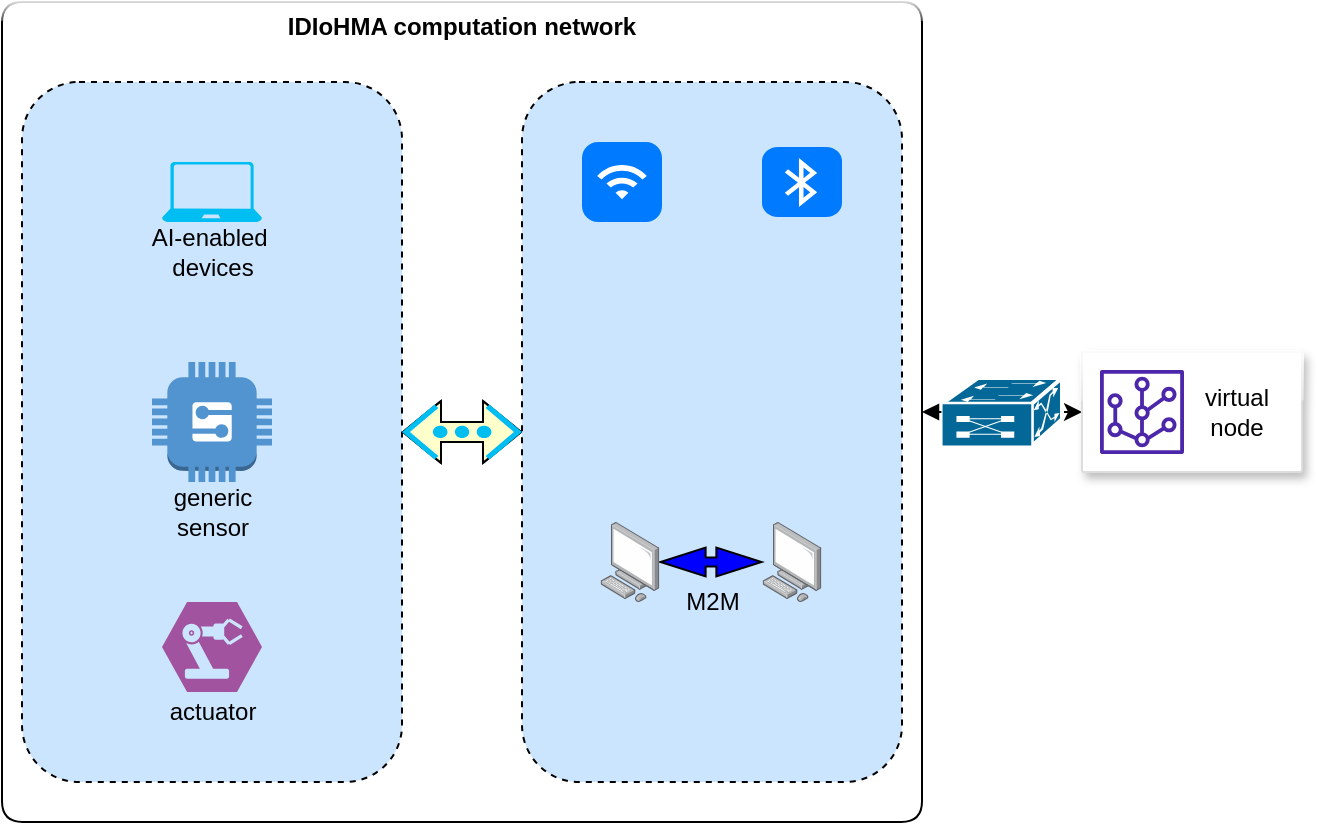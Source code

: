 <mxfile version="17.4.6" type="github">
  <diagram name="Page-1" id="12e1b939-464a-85fe-373e-61e167be1490">
    <mxGraphModel dx="1053" dy="591" grid="1" gridSize="10" guides="1" tooltips="1" connect="1" arrows="1" fold="1" page="1" pageScale="1.5" pageWidth="1169" pageHeight="826" background="none" math="0" shadow="0">
      <root>
        <mxCell id="0" />
        <mxCell id="1" parent="0" />
        <mxCell id="-kVu3TzySP_5u_fs3U-k-8" style="edgeStyle=orthogonalEdgeStyle;rounded=0;orthogonalLoop=1;jettySize=auto;html=1;exitX=1;exitY=0.5;exitDx=0;exitDy=0;shape=flexArrow;fillColor=#FFFFCC;startArrow=block;" edge="1" parent="1" source="-kVu3TzySP_5u_fs3U-k-1">
          <mxGeometry relative="1" as="geometry">
            <mxPoint x="560" y="555" as="targetPoint" />
          </mxGeometry>
        </mxCell>
        <mxCell id="-kVu3TzySP_5u_fs3U-k-1" value="" style="rounded=1;whiteSpace=wrap;html=1;dashed=1;fillColor=#CCE5FF;" vertex="1" parent="1">
          <mxGeometry x="310" y="380" width="190" height="350" as="geometry" />
        </mxCell>
        <mxCell id="-kVu3TzySP_5u_fs3U-k-2" value="" style="verticalLabelPosition=bottom;html=1;verticalAlign=top;align=center;strokeColor=none;fillColor=#00BEF2;shape=mxgraph.azure.laptop;pointerEvents=1;dashed=1;" vertex="1" parent="1">
          <mxGeometry x="380" y="420" width="50" height="30" as="geometry" />
        </mxCell>
        <mxCell id="-kVu3TzySP_5u_fs3U-k-3" value="" style="outlineConnect=0;dashed=0;verticalLabelPosition=bottom;verticalAlign=top;align=center;html=1;shape=mxgraph.aws3.generic;fillColor=#5294CF;gradientColor=none;" vertex="1" parent="1">
          <mxGeometry x="375" y="520" width="60" height="60" as="geometry" />
        </mxCell>
        <mxCell id="-kVu3TzySP_5u_fs3U-k-4" value="" style="verticalLabelPosition=bottom;sketch=0;html=1;fillColor=#A153A0;verticalAlign=top;align=center;pointerEvents=1;shape=mxgraph.cisco_safe.design.actuator;dashed=1;" vertex="1" parent="1">
          <mxGeometry x="380" y="640" width="50" height="45" as="geometry" />
        </mxCell>
        <mxCell id="-kVu3TzySP_5u_fs3U-k-5" value="AI-enabled&amp;nbsp;&lt;br&gt;devices&lt;br&gt;" style="text;html=1;align=center;verticalAlign=middle;resizable=0;points=[];autosize=1;strokeColor=none;fillColor=none;" vertex="1" parent="1">
          <mxGeometry x="365" y="450" width="80" height="30" as="geometry" />
        </mxCell>
        <mxCell id="-kVu3TzySP_5u_fs3U-k-6" value="generic &lt;br&gt;sensor" style="text;html=1;align=center;verticalAlign=middle;resizable=0;points=[];autosize=1;strokeColor=none;fillColor=none;" vertex="1" parent="1">
          <mxGeometry x="380" y="580" width="50" height="30" as="geometry" />
        </mxCell>
        <mxCell id="-kVu3TzySP_5u_fs3U-k-7" value="actuator" style="text;html=1;align=center;verticalAlign=middle;resizable=0;points=[];autosize=1;strokeColor=none;fillColor=none;" vertex="1" parent="1">
          <mxGeometry x="375" y="685" width="60" height="20" as="geometry" />
        </mxCell>
        <mxCell id="-kVu3TzySP_5u_fs3U-k-9" value="" style="rounded=1;whiteSpace=wrap;html=1;dashed=1;fillColor=#CCE5FF;" vertex="1" parent="1">
          <mxGeometry x="560" y="380" width="190" height="350" as="geometry" />
        </mxCell>
        <mxCell id="-kVu3TzySP_5u_fs3U-k-10" value="" style="html=1;strokeWidth=1;shadow=0;dashed=0;shape=mxgraph.ios7.misc.wifi;fillColor=#007AFF;strokeColor=none;buttonText=;strokeColor2=#222222;fontColor=#222222;fontSize=8;verticalLabelPosition=bottom;verticalAlign=top;align=center;sketch=0;" vertex="1" parent="1">
          <mxGeometry x="590" y="410" width="40" height="40" as="geometry" />
        </mxCell>
        <mxCell id="-kVu3TzySP_5u_fs3U-k-11" value="" style="html=1;strokeWidth=1;shadow=0;dashed=0;shape=mxgraph.ios7.misc.bluetooth;fillColor=#007AFF;strokeColor=none;buttonText=;strokeColor2=#222222;fontColor=#222222;fontSize=8;verticalLabelPosition=bottom;verticalAlign=top;align=center;sketch=0;" vertex="1" parent="1">
          <mxGeometry x="680" y="412.5" width="40" height="35" as="geometry" />
        </mxCell>
        <mxCell id="-kVu3TzySP_5u_fs3U-k-12" value="" style="shape=image;html=1;verticalAlign=top;verticalLabelPosition=bottom;labelBackgroundColor=#ffffff;imageAspect=0;aspect=fixed;image=https://cdn4.iconfinder.com/data/icons/vecico-connectivity/288/nfc-128.png;dashed=1;fillColor=#CCE5FF;" vertex="1" parent="1">
          <mxGeometry x="630" y="480" width="49" height="49" as="geometry" />
        </mxCell>
        <mxCell id="-kVu3TzySP_5u_fs3U-k-19" value="" style="edgeStyle=orthogonalEdgeStyle;shape=flexArrow;rounded=0;orthogonalLoop=1;jettySize=auto;html=1;fillColor=#0000FF;startArrow=block;endWidth=8.889;endSize=7.187;width=4.444;startSize=7.187;startWidth=8.889;" edge="1" source="-kVu3TzySP_5u_fs3U-k-20" target="-kVu3TzySP_5u_fs3U-k-21" parent="1">
          <mxGeometry relative="1" as="geometry" />
        </mxCell>
        <mxCell id="-kVu3TzySP_5u_fs3U-k-20" value="" style="points=[];aspect=fixed;html=1;align=center;shadow=0;dashed=0;image;image=img/lib/allied_telesis/computer_and_terminals/Personal_Computer.svg;fillColor=#CCE5FF;" vertex="1" parent="1">
          <mxGeometry x="599.24" y="600" width="29.51" height="40" as="geometry" />
        </mxCell>
        <mxCell id="-kVu3TzySP_5u_fs3U-k-21" value="" style="points=[];aspect=fixed;html=1;align=center;shadow=0;dashed=0;image;image=img/lib/allied_telesis/computer_and_terminals/Personal_Computer.svg;fillColor=#CCE5FF;" vertex="1" parent="1">
          <mxGeometry x="680.24" y="600" width="29.52" height="40" as="geometry" />
        </mxCell>
        <mxCell id="-kVu3TzySP_5u_fs3U-k-22" value="M2M" style="text;html=1;align=center;verticalAlign=middle;resizable=0;points=[];autosize=1;strokeColor=none;fillColor=none;" vertex="1" parent="1">
          <mxGeometry x="634.5" y="630" width="40" height="20" as="geometry" />
        </mxCell>
        <mxCell id="-kVu3TzySP_5u_fs3U-k-35" style="edgeStyle=orthogonalEdgeStyle;rounded=0;orthogonalLoop=1;jettySize=auto;html=1;exitX=1;exitY=0.5;exitDx=0;exitDy=0;entryX=0;entryY=0.5;entryDx=0;entryDy=0;startArrow=block;fillColor=none;" edge="1" parent="1" source="-kVu3TzySP_5u_fs3U-k-23" target="-kVu3TzySP_5u_fs3U-k-24">
          <mxGeometry relative="1" as="geometry" />
        </mxCell>
        <mxCell id="-kVu3TzySP_5u_fs3U-k-23" value="IDIoHMA computation network" style="swimlane;fillColor=#FFFFFF;rounded=1;shadow=0;sketch=0;glass=1;swimlaneLine=0;" vertex="1" parent="1">
          <mxGeometry x="300" y="340" width="460" height="410" as="geometry" />
        </mxCell>
        <mxCell id="-kVu3TzySP_5u_fs3U-k-27" value="" style="verticalLabelPosition=bottom;html=1;verticalAlign=top;align=center;strokeColor=none;fillColor=#00BEF2;shape=mxgraph.azure.virtual_network;pointerEvents=1;rounded=1;shadow=0;glass=1;sketch=0;" vertex="1" parent="-kVu3TzySP_5u_fs3U-k-23">
          <mxGeometry x="200" y="201.25" width="60" height="27.5" as="geometry" />
        </mxCell>
        <mxCell id="-kVu3TzySP_5u_fs3U-k-26" value="" style="shape=mxgraph.cisco.switches.multiswitch_device;html=1;pointerEvents=1;dashed=0;fillColor=#036897;strokeColor=#ffffff;strokeWidth=2;verticalLabelPosition=bottom;verticalAlign=top;align=center;outlineConnect=0;rounded=1;shadow=0;glass=1;sketch=0;" vertex="1" parent="1">
          <mxGeometry x="770" y="528" width="60" height="34" as="geometry" />
        </mxCell>
        <mxCell id="-kVu3TzySP_5u_fs3U-k-34" value="" style="group" vertex="1" connectable="0" parent="1">
          <mxGeometry x="840" y="515" width="110" height="60" as="geometry" />
        </mxCell>
        <mxCell id="-kVu3TzySP_5u_fs3U-k-24" value="" style="strokeColor=#dddddd;shadow=1;strokeWidth=1;rounded=1;absoluteArcSize=1;arcSize=2;glass=1;sketch=0;fillColor=#FFFFFF;" vertex="1" parent="-kVu3TzySP_5u_fs3U-k-34">
          <mxGeometry width="110" height="60" as="geometry" />
        </mxCell>
        <mxCell id="-kVu3TzySP_5u_fs3U-k-29" value="" style="sketch=0;outlineConnect=0;fontColor=#232F3E;gradientColor=none;fillColor=#4D27AA;strokeColor=none;dashed=0;verticalLabelPosition=bottom;verticalAlign=top;align=center;html=1;fontSize=12;fontStyle=0;aspect=fixed;pointerEvents=1;shape=mxgraph.aws4.virtual_node;rounded=1;shadow=0;glass=1;" vertex="1" parent="-kVu3TzySP_5u_fs3U-k-34">
          <mxGeometry x="9" y="9" width="42" height="42" as="geometry" />
        </mxCell>
        <mxCell id="-kVu3TzySP_5u_fs3U-k-33" value="virtual &lt;br&gt;node" style="text;html=1;align=center;verticalAlign=middle;resizable=0;points=[];autosize=1;strokeColor=none;fillColor=none;" vertex="1" parent="-kVu3TzySP_5u_fs3U-k-34">
          <mxGeometry x="52" y="15" width="50" height="30" as="geometry" />
        </mxCell>
      </root>
    </mxGraphModel>
  </diagram>
</mxfile>
